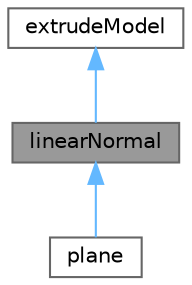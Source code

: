 digraph "linearNormal"
{
 // LATEX_PDF_SIZE
  bgcolor="transparent";
  edge [fontname=Helvetica,fontsize=10,labelfontname=Helvetica,labelfontsize=10];
  node [fontname=Helvetica,fontsize=10,shape=box,height=0.2,width=0.4];
  Node1 [id="Node000001",label="linearNormal",height=0.2,width=0.4,color="gray40", fillcolor="grey60", style="filled", fontcolor="black",tooltip="Extrudes by transforming points normal to the surface by a given distance."];
  Node2 -> Node1 [id="edge1_Node000001_Node000002",dir="back",color="steelblue1",style="solid",tooltip=" "];
  Node2 [id="Node000002",label="extrudeModel",height=0.2,width=0.4,color="gray40", fillcolor="white", style="filled",URL="$classFoam_1_1extrudeModel.html",tooltip="Top level extrusion model class."];
  Node1 -> Node3 [id="edge2_Node000001_Node000003",dir="back",color="steelblue1",style="solid",tooltip=" "];
  Node3 [id="Node000003",label="plane",height=0.2,width=0.4,color="gray40", fillcolor="white", style="filled",URL="$classFoam_1_1extrudeModels_1_1plane.html",tooltip="Extrudes by transforming points normal to the surface by 1 layer over a given distance."];
}
